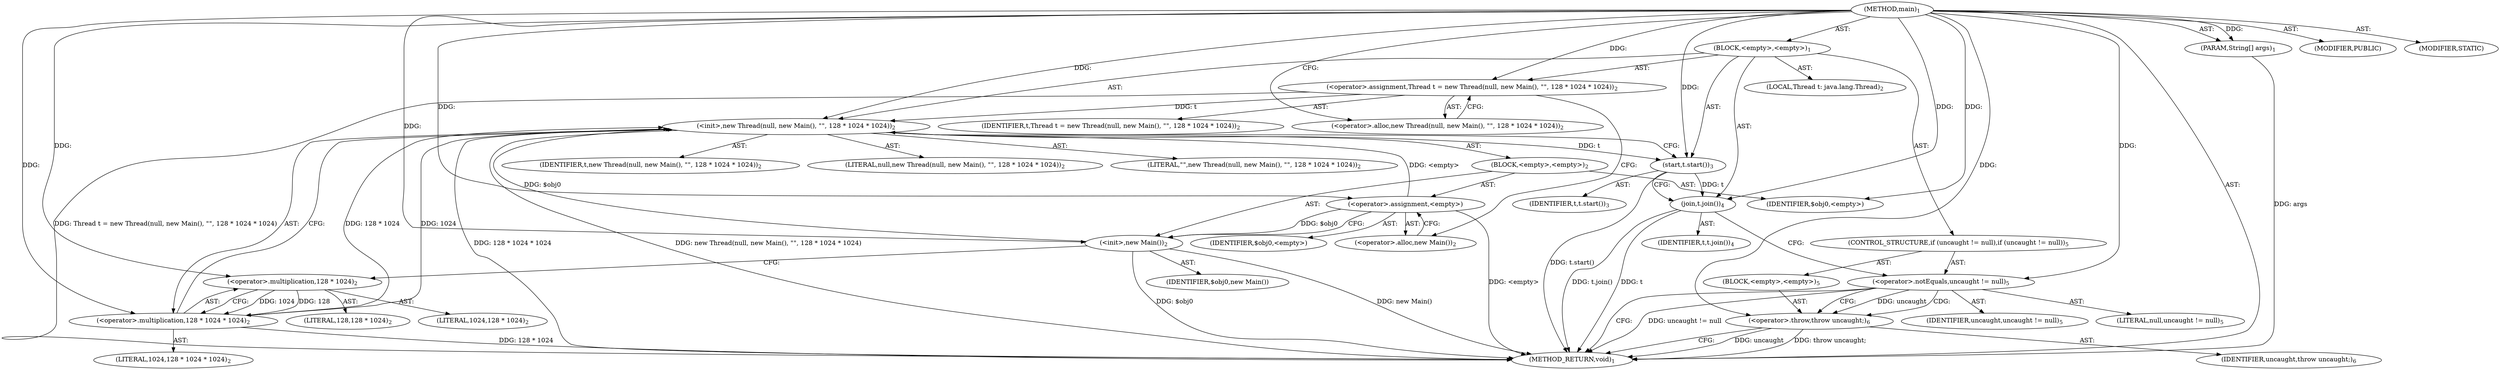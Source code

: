 digraph "main" {  
"19" [label = <(METHOD,main)<SUB>1</SUB>> ]
"20" [label = <(PARAM,String[] args)<SUB>1</SUB>> ]
"21" [label = <(BLOCK,&lt;empty&gt;,&lt;empty&gt;)<SUB>1</SUB>> ]
"4" [label = <(LOCAL,Thread t: java.lang.Thread)<SUB>2</SUB>> ]
"22" [label = <(&lt;operator&gt;.assignment,Thread t = new Thread(null, new Main(), &quot;&quot;, 128 * 1024 * 1024))<SUB>2</SUB>> ]
"23" [label = <(IDENTIFIER,t,Thread t = new Thread(null, new Main(), &quot;&quot;, 128 * 1024 * 1024))<SUB>2</SUB>> ]
"24" [label = <(&lt;operator&gt;.alloc,new Thread(null, new Main(), &quot;&quot;, 128 * 1024 * 1024))<SUB>2</SUB>> ]
"25" [label = <(&lt;init&gt;,new Thread(null, new Main(), &quot;&quot;, 128 * 1024 * 1024))<SUB>2</SUB>> ]
"3" [label = <(IDENTIFIER,t,new Thread(null, new Main(), &quot;&quot;, 128 * 1024 * 1024))<SUB>2</SUB>> ]
"26" [label = <(LITERAL,null,new Thread(null, new Main(), &quot;&quot;, 128 * 1024 * 1024))<SUB>2</SUB>> ]
"27" [label = <(BLOCK,&lt;empty&gt;,&lt;empty&gt;)<SUB>2</SUB>> ]
"28" [label = <(&lt;operator&gt;.assignment,&lt;empty&gt;)> ]
"29" [label = <(IDENTIFIER,$obj0,&lt;empty&gt;)> ]
"30" [label = <(&lt;operator&gt;.alloc,new Main())<SUB>2</SUB>> ]
"31" [label = <(&lt;init&gt;,new Main())<SUB>2</SUB>> ]
"32" [label = <(IDENTIFIER,$obj0,new Main())> ]
"33" [label = <(IDENTIFIER,$obj0,&lt;empty&gt;)> ]
"34" [label = <(LITERAL,&quot;&quot;,new Thread(null, new Main(), &quot;&quot;, 128 * 1024 * 1024))<SUB>2</SUB>> ]
"35" [label = <(&lt;operator&gt;.multiplication,128 * 1024 * 1024)<SUB>2</SUB>> ]
"36" [label = <(&lt;operator&gt;.multiplication,128 * 1024)<SUB>2</SUB>> ]
"37" [label = <(LITERAL,128,128 * 1024)<SUB>2</SUB>> ]
"38" [label = <(LITERAL,1024,128 * 1024)<SUB>2</SUB>> ]
"39" [label = <(LITERAL,1024,128 * 1024 * 1024)<SUB>2</SUB>> ]
"40" [label = <(start,t.start())<SUB>3</SUB>> ]
"41" [label = <(IDENTIFIER,t,t.start())<SUB>3</SUB>> ]
"42" [label = <(join,t.join())<SUB>4</SUB>> ]
"43" [label = <(IDENTIFIER,t,t.join())<SUB>4</SUB>> ]
"44" [label = <(CONTROL_STRUCTURE,if (uncaught != null),if (uncaught != null))<SUB>5</SUB>> ]
"45" [label = <(&lt;operator&gt;.notEquals,uncaught != null)<SUB>5</SUB>> ]
"46" [label = <(IDENTIFIER,uncaught,uncaught != null)<SUB>5</SUB>> ]
"47" [label = <(LITERAL,null,uncaught != null)<SUB>5</SUB>> ]
"48" [label = <(BLOCK,&lt;empty&gt;,&lt;empty&gt;)<SUB>5</SUB>> ]
"49" [label = <(&lt;operator&gt;.throw,throw uncaught;)<SUB>6</SUB>> ]
"50" [label = <(IDENTIFIER,uncaught,throw uncaught;)<SUB>6</SUB>> ]
"51" [label = <(MODIFIER,PUBLIC)> ]
"52" [label = <(MODIFIER,STATIC)> ]
"53" [label = <(METHOD_RETURN,void)<SUB>1</SUB>> ]
  "19" -> "20"  [ label = "AST: "] 
  "19" -> "21"  [ label = "AST: "] 
  "19" -> "51"  [ label = "AST: "] 
  "19" -> "52"  [ label = "AST: "] 
  "19" -> "53"  [ label = "AST: "] 
  "21" -> "4"  [ label = "AST: "] 
  "21" -> "22"  [ label = "AST: "] 
  "21" -> "25"  [ label = "AST: "] 
  "21" -> "40"  [ label = "AST: "] 
  "21" -> "42"  [ label = "AST: "] 
  "21" -> "44"  [ label = "AST: "] 
  "22" -> "23"  [ label = "AST: "] 
  "22" -> "24"  [ label = "AST: "] 
  "25" -> "3"  [ label = "AST: "] 
  "25" -> "26"  [ label = "AST: "] 
  "25" -> "27"  [ label = "AST: "] 
  "25" -> "34"  [ label = "AST: "] 
  "25" -> "35"  [ label = "AST: "] 
  "27" -> "28"  [ label = "AST: "] 
  "27" -> "31"  [ label = "AST: "] 
  "27" -> "33"  [ label = "AST: "] 
  "28" -> "29"  [ label = "AST: "] 
  "28" -> "30"  [ label = "AST: "] 
  "31" -> "32"  [ label = "AST: "] 
  "35" -> "36"  [ label = "AST: "] 
  "35" -> "39"  [ label = "AST: "] 
  "36" -> "37"  [ label = "AST: "] 
  "36" -> "38"  [ label = "AST: "] 
  "40" -> "41"  [ label = "AST: "] 
  "42" -> "43"  [ label = "AST: "] 
  "44" -> "45"  [ label = "AST: "] 
  "44" -> "48"  [ label = "AST: "] 
  "45" -> "46"  [ label = "AST: "] 
  "45" -> "47"  [ label = "AST: "] 
  "48" -> "49"  [ label = "AST: "] 
  "49" -> "50"  [ label = "AST: "] 
  "22" -> "30"  [ label = "CFG: "] 
  "25" -> "40"  [ label = "CFG: "] 
  "40" -> "42"  [ label = "CFG: "] 
  "42" -> "45"  [ label = "CFG: "] 
  "24" -> "22"  [ label = "CFG: "] 
  "35" -> "25"  [ label = "CFG: "] 
  "45" -> "53"  [ label = "CFG: "] 
  "45" -> "49"  [ label = "CFG: "] 
  "28" -> "31"  [ label = "CFG: "] 
  "31" -> "36"  [ label = "CFG: "] 
  "36" -> "35"  [ label = "CFG: "] 
  "49" -> "53"  [ label = "CFG: "] 
  "30" -> "28"  [ label = "CFG: "] 
  "19" -> "24"  [ label = "CFG: "] 
  "20" -> "53"  [ label = "DDG: args"] 
  "22" -> "53"  [ label = "DDG: Thread t = new Thread(null, new Main(), &quot;&quot;, 128 * 1024 * 1024)"] 
  "28" -> "53"  [ label = "DDG: &lt;empty&gt;"] 
  "31" -> "53"  [ label = "DDG: $obj0"] 
  "31" -> "53"  [ label = "DDG: new Main()"] 
  "35" -> "53"  [ label = "DDG: 128 * 1024"] 
  "25" -> "53"  [ label = "DDG: 128 * 1024 * 1024"] 
  "25" -> "53"  [ label = "DDG: new Thread(null, new Main(), &quot;&quot;, 128 * 1024 * 1024)"] 
  "40" -> "53"  [ label = "DDG: t.start()"] 
  "42" -> "53"  [ label = "DDG: t"] 
  "42" -> "53"  [ label = "DDG: t.join()"] 
  "45" -> "53"  [ label = "DDG: uncaught != null"] 
  "49" -> "53"  [ label = "DDG: uncaught"] 
  "49" -> "53"  [ label = "DDG: throw uncaught;"] 
  "19" -> "20"  [ label = "DDG: "] 
  "19" -> "22"  [ label = "DDG: "] 
  "22" -> "25"  [ label = "DDG: t"] 
  "19" -> "25"  [ label = "DDG: "] 
  "28" -> "25"  [ label = "DDG: &lt;empty&gt;"] 
  "31" -> "25"  [ label = "DDG: $obj0"] 
  "35" -> "25"  [ label = "DDG: 128 * 1024"] 
  "35" -> "25"  [ label = "DDG: 1024"] 
  "25" -> "40"  [ label = "DDG: t"] 
  "19" -> "40"  [ label = "DDG: "] 
  "40" -> "42"  [ label = "DDG: t"] 
  "19" -> "42"  [ label = "DDG: "] 
  "19" -> "28"  [ label = "DDG: "] 
  "19" -> "33"  [ label = "DDG: "] 
  "36" -> "35"  [ label = "DDG: 128"] 
  "36" -> "35"  [ label = "DDG: 1024"] 
  "19" -> "35"  [ label = "DDG: "] 
  "19" -> "45"  [ label = "DDG: "] 
  "28" -> "31"  [ label = "DDG: $obj0"] 
  "19" -> "31"  [ label = "DDG: "] 
  "19" -> "36"  [ label = "DDG: "] 
  "45" -> "49"  [ label = "DDG: uncaught"] 
  "19" -> "49"  [ label = "DDG: "] 
  "45" -> "49"  [ label = "CDG: "] 
}
